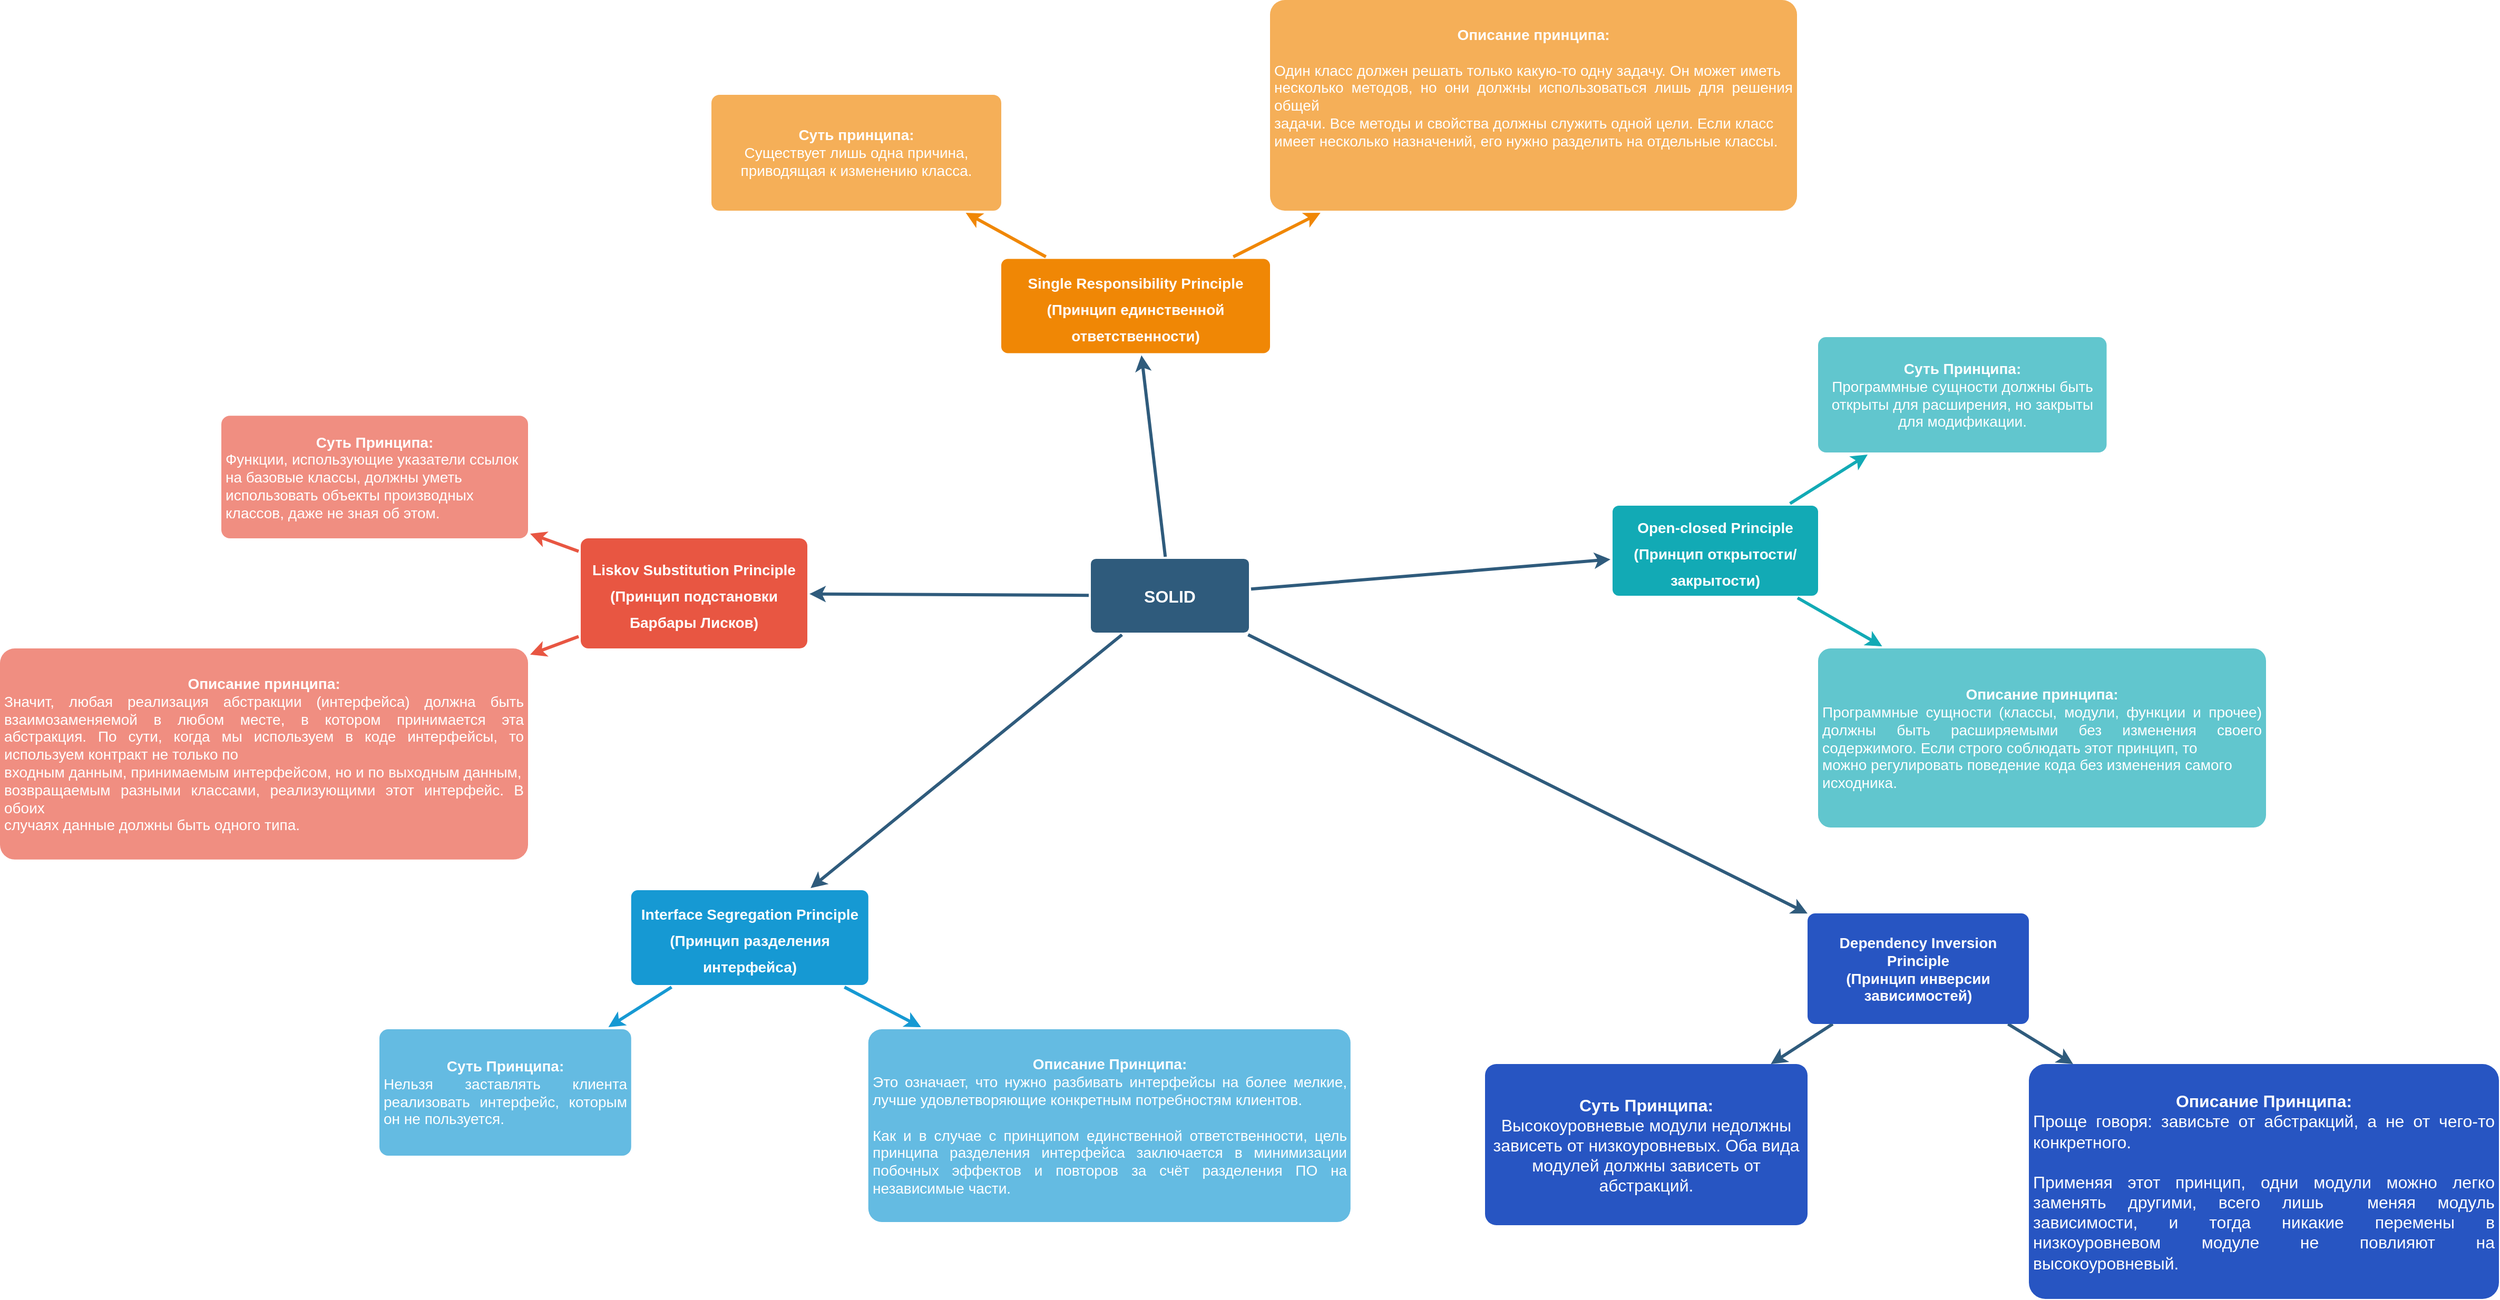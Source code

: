 <mxfile version="13.6.5" type="github">
  <diagram id="6a731a19-8d31-9384-78a2-239565b7b9f0" name="Page-1">
    <mxGraphModel dx="3869" dy="2361" grid="1" gridSize="10" guides="1" tooltips="1" connect="1" arrows="1" fold="1" page="1" pageScale="1" pageWidth="1169" pageHeight="827" background="#ffffff" math="0" shadow="0">
      <root>
        <mxCell id="0" />
        <mxCell id="1" parent="0" />
        <mxCell id="1745" value="" style="edgeStyle=none;rounded=0;jumpStyle=none;html=1;shadow=0;labelBackgroundColor=none;startArrow=none;startFill=0;endArrow=classic;endFill=1;jettySize=auto;orthogonalLoop=1;strokeColor=#2F5B7C;strokeWidth=3;fontFamily=Helvetica;fontSize=16;fontColor=#23445D;spacing=5;" parent="1" source="1749" target="1764" edge="1">
          <mxGeometry relative="1" as="geometry" />
        </mxCell>
        <mxCell id="1746" value="" style="edgeStyle=none;rounded=0;jumpStyle=none;html=1;shadow=0;labelBackgroundColor=none;startArrow=none;startFill=0;endArrow=classic;endFill=1;jettySize=auto;orthogonalLoop=1;strokeWidth=3;fontFamily=Helvetica;fontSize=16;fontColor=#23445D;spacing=5;strokeColor=#2F5B7C;" parent="1" source="1749" target="1771" edge="1">
          <mxGeometry relative="1" as="geometry" />
        </mxCell>
        <mxCell id="1747" value="" style="edgeStyle=none;rounded=0;jumpStyle=none;html=1;shadow=0;labelBackgroundColor=none;startArrow=none;startFill=0;endArrow=classic;endFill=1;jettySize=auto;orthogonalLoop=1;strokeColor=#2F5B7C;strokeWidth=3;fontFamily=Helvetica;fontSize=16;fontColor=#23445D;spacing=5;" parent="1" source="1749" target="1760" edge="1">
          <mxGeometry relative="1" as="geometry" />
        </mxCell>
        <mxCell id="1748" value="" style="edgeStyle=none;rounded=0;jumpStyle=none;html=1;shadow=0;labelBackgroundColor=none;startArrow=none;startFill=0;endArrow=classic;endFill=1;jettySize=auto;orthogonalLoop=1;strokeColor=#2F5B7C;strokeWidth=3;fontFamily=Helvetica;fontSize=16;fontColor=#23445D;spacing=5;" parent="1" source="1749" target="1753" edge="1">
          <mxGeometry relative="1" as="geometry" />
        </mxCell>
        <mxCell id="JNt-UArOL0wCspvx3wer-1780" value="" style="rounded=0;orthogonalLoop=1;jettySize=auto;html=1;strokeColor=#2F5B7C;strokeWidth=3;" edge="1" parent="1" source="1749" target="JNt-UArOL0wCspvx3wer-1779">
          <mxGeometry relative="1" as="geometry" />
        </mxCell>
        <mxCell id="1749" value="SOLID" style="rounded=1;whiteSpace=wrap;html=1;shadow=0;labelBackgroundColor=none;strokeColor=none;strokeWidth=3;fillColor=#2F5B7C;fontFamily=Helvetica;fontSize=16;fontColor=#FFFFFF;align=center;fontStyle=1;spacing=5;arcSize=7;perimeterSpacing=2;" parent="1" vertex="1">
          <mxGeometry x="495" y="380.5" width="150" height="70" as="geometry" />
        </mxCell>
        <mxCell id="1750" value="" style="edgeStyle=none;rounded=1;jumpStyle=none;html=1;shadow=0;labelBackgroundColor=none;startArrow=none;startFill=0;jettySize=auto;orthogonalLoop=1;strokeColor=#E85642;strokeWidth=3;fontFamily=Helvetica;fontSize=14;fontColor=#FFFFFF;spacing=5;fontStyle=1;fillColor=#b0e3e6;" parent="1" source="1753" target="1756" edge="1">
          <mxGeometry relative="1" as="geometry" />
        </mxCell>
        <mxCell id="1752" value="" style="edgeStyle=none;rounded=1;jumpStyle=none;html=1;shadow=0;labelBackgroundColor=none;startArrow=none;startFill=0;jettySize=auto;orthogonalLoop=1;strokeColor=#E85642;strokeWidth=3;fontFamily=Helvetica;fontSize=14;fontColor=#FFFFFF;spacing=5;fontStyle=1;fillColor=#b0e3e6;" parent="1" source="1753" target="1754" edge="1">
          <mxGeometry relative="1" as="geometry" />
        </mxCell>
        <mxCell id="1753" value="&lt;h2&gt;&lt;font style=&quot;font-size: 14px&quot;&gt;Liskov Substitution Principle&lt;br&gt;(Принцип подстановки Барбары Лисков)&lt;/font&gt;&lt;br&gt;&lt;/h2&gt;" style="rounded=1;whiteSpace=wrap;html=1;shadow=0;labelBackgroundColor=none;strokeColor=none;strokeWidth=3;fillColor=#e85642;fontFamily=Helvetica;fontSize=14;fontColor=#FFFFFF;align=center;spacing=5;fontStyle=1;arcSize=7;perimeterSpacing=2;" parent="1" vertex="1">
          <mxGeometry x="11" y="361" width="215" height="104.5" as="geometry" />
        </mxCell>
        <mxCell id="1754" value="&lt;b&gt;Описание принципа:&lt;/b&gt;&lt;br&gt;&lt;div align=&quot;justify&quot;&gt;Значит, любая реализация абстракции (интерфейса) должна быть взаимозаменяемой в любом месте, в котором принимается эта абстракция. По сути, когда мы используем в коде интерфейсы, то используем контракт не только по &lt;br&gt;входным данным, принимаемым интерфейсом, но и по выходным данным, &lt;br&gt;возвращаемым разными классами, реализующими этот интерфейс. В обоих &lt;br&gt;случаях данные должны быть одного типа.&lt;/div&gt;" style="rounded=1;whiteSpace=wrap;html=1;shadow=0;labelBackgroundColor=none;strokeColor=none;strokeWidth=3;fillColor=#f08e81;fontFamily=Helvetica;fontSize=14;fontColor=#FFFFFF;align=center;spacing=5;fontStyle=0;arcSize=7;perimeterSpacing=2;" parent="1" vertex="1">
          <mxGeometry x="-540" y="465.5" width="501" height="200.4" as="geometry" />
        </mxCell>
        <mxCell id="1756" value="&lt;div&gt;&lt;b&gt;Суть Принципа:&lt;br&gt;&lt;/b&gt;&lt;div align=&quot;left&quot;&gt;Функции, использующие указатели ссылок на базовые классы, должны уметь использовать объекты производных классов, даже не зная об этом.&lt;br&gt;&lt;/div&gt;&lt;/div&gt;" style="rounded=1;whiteSpace=wrap;html=1;shadow=0;labelBackgroundColor=none;strokeColor=none;strokeWidth=3;fillColor=#f08e81;fontFamily=Helvetica;fontSize=14;fontColor=#FFFFFF;align=center;spacing=5;fontStyle=0;arcSize=7;perimeterSpacing=2;" parent="1" vertex="1">
          <mxGeometry x="-330" y="244.6" width="291" height="116.4" as="geometry" />
        </mxCell>
        <mxCell id="1757" value="" style="edgeStyle=none;rounded=0;jumpStyle=none;html=1;shadow=0;labelBackgroundColor=none;startArrow=none;startFill=0;endArrow=classic;endFill=1;jettySize=auto;orthogonalLoop=1;strokeColor=#1699D3;strokeWidth=3;fontFamily=Helvetica;fontSize=14;fontColor=#FFFFFF;spacing=5;" parent="1" source="1760" target="1763" edge="1">
          <mxGeometry relative="1" as="geometry" />
        </mxCell>
        <mxCell id="1759" value="" style="edgeStyle=none;rounded=0;jumpStyle=none;html=1;shadow=0;labelBackgroundColor=none;startArrow=none;startFill=0;endArrow=classic;endFill=1;jettySize=auto;orthogonalLoop=1;strokeColor=#1699D3;strokeWidth=3;fontFamily=Helvetica;fontSize=14;fontColor=#FFFFFF;spacing=5;" parent="1" source="1760" target="1761" edge="1">
          <mxGeometry relative="1" as="geometry" />
        </mxCell>
        <mxCell id="1760" value="&lt;h2&gt;&lt;font style=&quot;font-size: 14px&quot;&gt;Interface Segregation Principle&lt;br&gt;(Принцип разделения интерфейса)&lt;br&gt;&lt;/font&gt;&lt;/h2&gt;" style="rounded=1;whiteSpace=wrap;html=1;shadow=0;labelBackgroundColor=none;strokeColor=none;strokeWidth=3;fillColor=#1699d3;fontFamily=Helvetica;fontSize=14;fontColor=#FFFFFF;align=center;spacing=5;fontStyle=1;arcSize=7;perimeterSpacing=2;" parent="1" vertex="1">
          <mxGeometry x="58.86" y="695" width="225" height="90" as="geometry" />
        </mxCell>
        <mxCell id="1761" value="&lt;div&gt;&lt;b&gt;Описание Принципа:&lt;/b&gt;&lt;/div&gt;&lt;div align=&quot;justify&quot;&gt;&lt;span style=&quot;font-weight: normal&quot;&gt;Это означает, что нужно разбивать интерфейсы на более мелкие, лучше удовлетворяющие конкретным потребностям клиентов.&lt;/span&gt;&lt;/div&gt;&lt;div align=&quot;justify&quot;&gt;&lt;span style=&quot;font-weight: normal&quot;&gt;&lt;br&gt;&lt;/span&gt;&lt;/div&gt;&lt;div align=&quot;justify&quot;&gt;&lt;span style=&quot;font-weight: normal&quot;&gt;Как и в случае с принципом единственной ответственности, цель принципа разделения интерфейса заключается в минимизации побочных эффектов и повторов за счёт разделения ПО на независимые части.&lt;/span&gt;&lt;/div&gt;" style="rounded=1;whiteSpace=wrap;html=1;shadow=0;labelBackgroundColor=none;strokeColor=none;strokeWidth=3;fillColor=#64bbe2;fontFamily=Helvetica;fontSize=14;fontColor=#FFFFFF;align=center;spacing=5;arcSize=7;perimeterSpacing=2;" parent="1" vertex="1">
          <mxGeometry x="283.86" y="827" width="457.5" height="183" as="geometry" />
        </mxCell>
        <mxCell id="1763" value="&lt;div&gt;&lt;b&gt;Суть Принципа:&lt;/b&gt;&lt;/div&gt;&lt;div align=&quot;justify&quot;&gt;&lt;span style=&quot;font-weight: normal&quot;&gt;Нельзя заставлять клиента реализовать интерфейс, которым он не пользуется&lt;/span&gt;.&lt;/div&gt;" style="rounded=1;whiteSpace=wrap;html=1;shadow=0;labelBackgroundColor=none;strokeColor=none;strokeWidth=3;fillColor=#64bbe2;fontFamily=Helvetica;fontSize=14;fontColor=#FFFFFF;align=center;spacing=5;arcSize=7;perimeterSpacing=2;" parent="1" vertex="1">
          <mxGeometry x="-180" y="827" width="238.86" height="120" as="geometry" />
        </mxCell>
        <mxCell id="1764" value="&lt;h2&gt;&lt;font style=&quot;font-size: 14px&quot;&gt;Single Responsibility Principle&lt;br&gt;&lt;/font&gt;&lt;font style=&quot;font-size: 14px&quot;&gt;(&lt;/font&gt;&lt;font style=&quot;font-size: 14px&quot;&gt;&lt;span&gt;Принцип единственной ответственности&lt;/span&gt;&lt;font style=&quot;font-size: 14px&quot;&gt;)&lt;/font&gt;&lt;/font&gt;&lt;font style=&quot;font-size: 14px&quot;&gt;&lt;br&gt;&lt;/font&gt;&lt;/h2&gt;" style="rounded=1;whiteSpace=wrap;html=1;shadow=0;labelBackgroundColor=none;strokeColor=none;strokeWidth=3;fillColor=#F08705;fontFamily=Helvetica;fontSize=14;fontColor=#FFFFFF;align=center;spacing=5;fontStyle=1;arcSize=7;perimeterSpacing=2;" parent="1" vertex="1">
          <mxGeometry x="410" y="95.75" width="255" height="89.5" as="geometry" />
        </mxCell>
        <mxCell id="1765" value="&lt;div&gt;&lt;b&gt;Описание принципа:&lt;/b&gt;&lt;/div&gt;&lt;div&gt;&lt;br&gt;&lt;div align=&quot;justify&quot;&gt;Один класс должен решать только какую-то одну задачу. Он может иметь &lt;br&gt;несколько методов, но они должны использоваться лишь для решения общей &lt;br&gt;задачи. Все методы и свойства должны служить одной цели. Если класс &lt;br&gt;имеет несколько назначений, его нужно разделить на отдельные классы.&lt;br&gt;&lt;/div&gt;&lt;b&gt;&lt;br&gt;&lt;br&gt;&lt;/b&gt;&lt;/div&gt;" style="rounded=1;whiteSpace=wrap;html=1;shadow=0;labelBackgroundColor=none;strokeColor=none;strokeWidth=3;fillColor=#f5af58;fontFamily=Helvetica;fontSize=14;fontColor=#FFFFFF;align=center;spacing=5;arcSize=7;perimeterSpacing=2;" parent="1" vertex="1">
          <mxGeometry x="665" y="-150" width="500" height="200" as="geometry" />
        </mxCell>
        <mxCell id="1766" value="" style="edgeStyle=none;rounded=0;jumpStyle=none;html=1;shadow=0;labelBackgroundColor=none;startArrow=none;startFill=0;endArrow=classic;endFill=1;jettySize=auto;orthogonalLoop=1;strokeColor=#F08705;strokeWidth=3;fontFamily=Helvetica;fontSize=14;fontColor=#FFFFFF;spacing=5;" parent="1" source="1764" target="1765" edge="1">
          <mxGeometry relative="1" as="geometry" />
        </mxCell>
        <mxCell id="1769" value="&lt;b&gt;Суть принципа:&lt;/b&gt;&lt;br&gt;Существует лишь одна причина, приводящая к изменению класса." style="rounded=1;whiteSpace=wrap;html=1;shadow=0;labelBackgroundColor=none;strokeColor=none;strokeWidth=3;fillColor=#f5af58;fontFamily=Helvetica;fontSize=14;fontColor=#FFFFFF;align=center;spacing=5;arcSize=7;perimeterSpacing=2;" parent="1" vertex="1">
          <mxGeometry x="135" y="-60" width="275" height="110" as="geometry" />
        </mxCell>
        <mxCell id="1770" value="" style="edgeStyle=none;rounded=0;jumpStyle=none;html=1;shadow=0;labelBackgroundColor=none;startArrow=none;startFill=0;endArrow=classic;endFill=1;jettySize=auto;orthogonalLoop=1;strokeColor=#F08705;strokeWidth=3;fontFamily=Helvetica;fontSize=14;fontColor=#FFFFFF;spacing=5;" parent="1" source="1764" target="1769" edge="1">
          <mxGeometry relative="1" as="geometry" />
        </mxCell>
        <mxCell id="1771" value="&lt;h2&gt;&lt;font style=&quot;font-size: 14px&quot;&gt;Open-closed Principle&lt;br&gt;(Принцип открытости/закрытости&lt;/font&gt;&lt;font style=&quot;font-size: 14px&quot;&gt;)&lt;br&gt;&lt;/font&gt;&lt;/h2&gt;" style="rounded=1;whiteSpace=wrap;html=1;shadow=0;labelBackgroundColor=none;strokeColor=none;strokeWidth=3;fillColor=#12aab5;fontFamily=Helvetica;fontSize=14;fontColor=#FFFFFF;align=center;spacing=5;fontStyle=1;arcSize=7;perimeterSpacing=2;" parent="1" vertex="1">
          <mxGeometry x="990" y="330" width="195" height="85.5" as="geometry" />
        </mxCell>
        <mxCell id="1772" value="&lt;div align=&quot;center&quot;&gt;&lt;b&gt;Описание принципа:&lt;br&gt;&lt;/b&gt;&lt;/div&gt;&lt;div align=&quot;justify&quot;&gt;Программные сущности (классы, модули, функции и прочее) должны быть расширяемыми без изменения своего содержимого. Если строго соблюдать этот принцип, то&lt;br&gt; можно регулировать поведение кода без изменения самого &lt;br&gt;исходника.&lt;/div&gt;" style="rounded=1;whiteSpace=wrap;html=1;shadow=0;labelBackgroundColor=none;strokeColor=none;strokeWidth=3;fillColor=#61c6ce;fontFamily=Helvetica;fontSize=14;fontColor=#FFFFFF;align=center;spacing=5;fontStyle=0;arcSize=7;perimeterSpacing=2;" parent="1" vertex="1">
          <mxGeometry x="1185" y="465.5" width="425" height="170" as="geometry" />
        </mxCell>
        <mxCell id="1773" value="" style="edgeStyle=none;rounded=1;jumpStyle=none;html=1;shadow=0;labelBackgroundColor=none;startArrow=none;startFill=0;jettySize=auto;orthogonalLoop=1;strokeColor=#12AAB5;strokeWidth=3;fontFamily=Helvetica;fontSize=14;fontColor=#FFFFFF;spacing=5;fontStyle=1;fillColor=#b0e3e6;" parent="1" source="1771" target="1772" edge="1">
          <mxGeometry relative="1" as="geometry" />
        </mxCell>
        <mxCell id="1778" value="&lt;b&gt;Суть Принципа:&lt;/b&gt;&lt;br&gt;Программные сущности должны быть открыты для расширения, но закрыты для модификации." style="rounded=1;whiteSpace=wrap;html=1;shadow=0;labelBackgroundColor=none;strokeColor=none;strokeWidth=3;fillColor=#61c6ce;fontFamily=Helvetica;fontSize=14;fontColor=#FFFFFF;align=center;spacing=5;fontStyle=0;arcSize=7;perimeterSpacing=2;" parent="1" vertex="1">
          <mxGeometry x="1185" y="170" width="273.75" height="109.5" as="geometry" />
        </mxCell>
        <mxCell id="1779" value="" style="edgeStyle=none;rounded=1;jumpStyle=none;html=1;shadow=0;labelBackgroundColor=none;startArrow=none;startFill=0;jettySize=auto;orthogonalLoop=1;strokeColor=#12AAB5;strokeWidth=3;fontFamily=Helvetica;fontSize=14;fontColor=#FFFFFF;spacing=5;fontStyle=1;fillColor=#b0e3e6;" parent="1" source="1771" target="1778" edge="1">
          <mxGeometry relative="1" as="geometry" />
        </mxCell>
        <mxCell id="JNt-UArOL0wCspvx3wer-1783" value="" style="edgeStyle=none;rounded=0;orthogonalLoop=1;jettySize=auto;html=1;strokeColor=#2F5B7C;strokeWidth=3;" edge="1" parent="1" source="JNt-UArOL0wCspvx3wer-1779" target="JNt-UArOL0wCspvx3wer-1782">
          <mxGeometry relative="1" as="geometry" />
        </mxCell>
        <mxCell id="JNt-UArOL0wCspvx3wer-1785" value="" style="edgeStyle=none;rounded=0;orthogonalLoop=1;jettySize=auto;html=1;strokeColor=#2F5B7C;strokeWidth=3;" edge="1" parent="1" source="JNt-UArOL0wCspvx3wer-1779" target="JNt-UArOL0wCspvx3wer-1784">
          <mxGeometry relative="1" as="geometry" />
        </mxCell>
        <mxCell id="JNt-UArOL0wCspvx3wer-1779" value="&lt;h2 style=&quot;font-size: 14px&quot;&gt;&lt;font style=&quot;font-size: 14px&quot;&gt;Dependency Inversion Principle&lt;br&gt;(Принцип инверсии зависимостей)&lt;br&gt;&lt;/font&gt;&lt;/h2&gt;" style="whiteSpace=wrap;html=1;rounded=1;shadow=0;fontSize=16;fontColor=#FFFFFF;fontStyle=1;strokeColor=none;strokeWidth=3;spacing=5;arcSize=7;fillColor=#2755C2;" vertex="1" parent="1">
          <mxGeometry x="1175" y="717" width="210" height="105" as="geometry" />
        </mxCell>
        <mxCell id="JNt-UArOL0wCspvx3wer-1782" value="&lt;div&gt;Суть Принципа:&lt;/div&gt;&lt;div&gt;&lt;span style=&quot;font-weight: normal&quot;&gt;Высокоуровневые модули недолжны зависеть от низкоуровневых. Оба вида модулей должны зависеть от абстракций.&lt;/span&gt;&lt;/div&gt;" style="whiteSpace=wrap;html=1;rounded=1;shadow=0;fontSize=16;fontColor=#FFFFFF;fontStyle=1;strokeColor=none;strokeWidth=3;fillColor=#2755C2;spacing=5;arcSize=7;" vertex="1" parent="1">
          <mxGeometry x="869" y="860" width="306" height="153" as="geometry" />
        </mxCell>
        <mxCell id="JNt-UArOL0wCspvx3wer-1784" value="&lt;div&gt;Описание Принципа:&lt;/div&gt;&lt;div align=&quot;justify&quot;&gt;&lt;span style=&quot;font-weight: normal&quot;&gt;Проще говоря: зависьте от абстракций, а не от чего-то конкретного.&lt;br&gt;&lt;br&gt;Применяя этот принцип, одни модули можно легко заменять другими, всего лишь&amp;nbsp; меняя модуль зависимости, и тогда никакие перемены в низкоуровневом модуле не повлияют на высокоуровневый.&lt;/span&gt;&lt;/div&gt;" style="whiteSpace=wrap;html=1;rounded=1;shadow=0;fontSize=16;fontColor=#FFFFFF;fontStyle=1;strokeColor=none;strokeWidth=3;fillColor=#2755C2;spacing=5;arcSize=7;" vertex="1" parent="1">
          <mxGeometry x="1385" y="860" width="446" height="223" as="geometry" />
        </mxCell>
      </root>
    </mxGraphModel>
  </diagram>
</mxfile>
